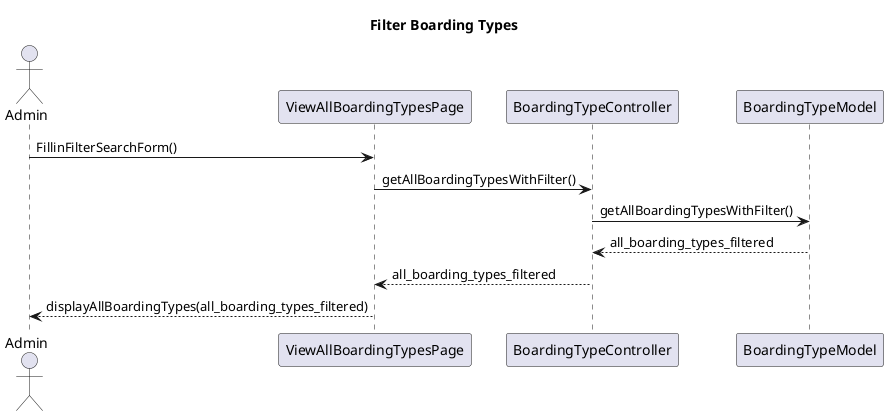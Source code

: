 @startuml
title Filter Boarding Types
actor Admin as act
participant ViewAllBoardingTypesPage as view
participant BoardingTypeController as ctrl
participant BoardingTypeModel as model

act -> view : FillinFilterSearchForm()
view -> ctrl: getAllBoardingTypesWithFilter()
ctrl -> model: getAllBoardingTypesWithFilter()
ctrl <-- model: all_boarding_types_filtered
view <-- ctrl: all_boarding_types_filtered
act <-- view: displayAllBoardingTypes(all_boarding_types_filtered)

@enduml